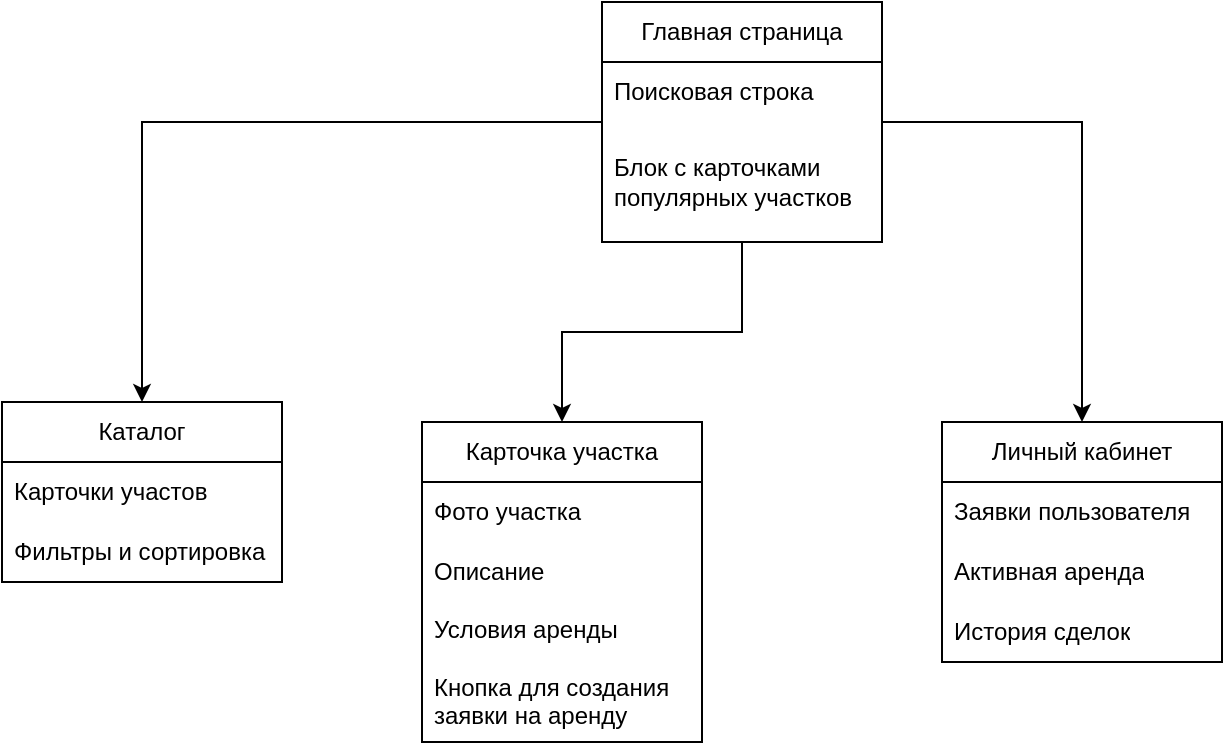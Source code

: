 <mxfile version="27.0.6">
  <diagram name="Страница — 1" id="3O5nryH7x-LBSN93wRXg">
    <mxGraphModel dx="642" dy="1062" grid="1" gridSize="10" guides="1" tooltips="1" connect="1" arrows="1" fold="1" page="1" pageScale="1" pageWidth="827" pageHeight="1169" math="0" shadow="0">
      <root>
        <mxCell id="0" />
        <mxCell id="1" parent="0" />
        <mxCell id="cQ1q_i0wHlKX6bR0iJHS-21" style="edgeStyle=orthogonalEdgeStyle;rounded=0;orthogonalLoop=1;jettySize=auto;html=1;entryX=0.5;entryY=0;entryDx=0;entryDy=0;" edge="1" parent="1" source="cQ1q_i0wHlKX6bR0iJHS-4" target="cQ1q_i0wHlKX6bR0iJHS-8">
          <mxGeometry relative="1" as="geometry" />
        </mxCell>
        <mxCell id="cQ1q_i0wHlKX6bR0iJHS-22" style="edgeStyle=orthogonalEdgeStyle;rounded=0;orthogonalLoop=1;jettySize=auto;html=1;entryX=0.5;entryY=0;entryDx=0;entryDy=0;" edge="1" parent="1" source="cQ1q_i0wHlKX6bR0iJHS-4" target="cQ1q_i0wHlKX6bR0iJHS-12">
          <mxGeometry relative="1" as="geometry" />
        </mxCell>
        <mxCell id="cQ1q_i0wHlKX6bR0iJHS-23" style="edgeStyle=orthogonalEdgeStyle;rounded=0;orthogonalLoop=1;jettySize=auto;html=1;" edge="1" parent="1" source="cQ1q_i0wHlKX6bR0iJHS-4" target="cQ1q_i0wHlKX6bR0iJHS-16">
          <mxGeometry relative="1" as="geometry" />
        </mxCell>
        <mxCell id="cQ1q_i0wHlKX6bR0iJHS-4" value="Главная страница" style="swimlane;fontStyle=0;childLayout=stackLayout;horizontal=1;startSize=30;horizontalStack=0;resizeParent=1;resizeParentMax=0;resizeLast=0;collapsible=1;marginBottom=0;whiteSpace=wrap;html=1;" vertex="1" parent="1">
          <mxGeometry x="330" y="110" width="140" height="120" as="geometry">
            <mxRectangle x="60" y="320" width="140" height="30" as="alternateBounds" />
          </mxGeometry>
        </mxCell>
        <mxCell id="cQ1q_i0wHlKX6bR0iJHS-5" value="Поисковая строка" style="text;strokeColor=none;fillColor=none;align=left;verticalAlign=middle;spacingLeft=4;spacingRight=4;overflow=hidden;points=[[0,0.5],[1,0.5]];portConstraint=eastwest;rotatable=0;whiteSpace=wrap;html=1;" vertex="1" parent="cQ1q_i0wHlKX6bR0iJHS-4">
          <mxGeometry y="30" width="140" height="30" as="geometry" />
        </mxCell>
        <mxCell id="cQ1q_i0wHlKX6bR0iJHS-6" value="Блок с карточками популярных участков" style="text;strokeColor=none;fillColor=none;align=left;verticalAlign=middle;spacingLeft=4;spacingRight=4;overflow=hidden;points=[[0,0.5],[1,0.5]];portConstraint=eastwest;rotatable=0;whiteSpace=wrap;html=1;" vertex="1" parent="cQ1q_i0wHlKX6bR0iJHS-4">
          <mxGeometry y="60" width="140" height="60" as="geometry" />
        </mxCell>
        <mxCell id="cQ1q_i0wHlKX6bR0iJHS-8" value="Каталог" style="swimlane;fontStyle=0;childLayout=stackLayout;horizontal=1;startSize=30;horizontalStack=0;resizeParent=1;resizeParentMax=0;resizeLast=0;collapsible=1;marginBottom=0;whiteSpace=wrap;html=1;" vertex="1" parent="1">
          <mxGeometry x="30" y="310" width="140" height="90" as="geometry" />
        </mxCell>
        <mxCell id="cQ1q_i0wHlKX6bR0iJHS-9" value="Карточки участов" style="text;strokeColor=none;fillColor=none;align=left;verticalAlign=middle;spacingLeft=4;spacingRight=4;overflow=hidden;points=[[0,0.5],[1,0.5]];portConstraint=eastwest;rotatable=0;whiteSpace=wrap;html=1;" vertex="1" parent="cQ1q_i0wHlKX6bR0iJHS-8">
          <mxGeometry y="30" width="140" height="30" as="geometry" />
        </mxCell>
        <mxCell id="cQ1q_i0wHlKX6bR0iJHS-10" value="Фильтры и сортировка" style="text;strokeColor=none;fillColor=none;align=left;verticalAlign=middle;spacingLeft=4;spacingRight=4;overflow=hidden;points=[[0,0.5],[1,0.5]];portConstraint=eastwest;rotatable=0;whiteSpace=wrap;html=1;" vertex="1" parent="cQ1q_i0wHlKX6bR0iJHS-8">
          <mxGeometry y="60" width="140" height="30" as="geometry" />
        </mxCell>
        <mxCell id="cQ1q_i0wHlKX6bR0iJHS-12" value="Карточка участка" style="swimlane;fontStyle=0;childLayout=stackLayout;horizontal=1;startSize=30;horizontalStack=0;resizeParent=1;resizeParentMax=0;resizeLast=0;collapsible=1;marginBottom=0;whiteSpace=wrap;html=1;" vertex="1" parent="1">
          <mxGeometry x="240" y="320" width="140" height="160" as="geometry" />
        </mxCell>
        <mxCell id="cQ1q_i0wHlKX6bR0iJHS-13" value="Фото участка" style="text;strokeColor=none;fillColor=none;align=left;verticalAlign=middle;spacingLeft=4;spacingRight=4;overflow=hidden;points=[[0,0.5],[1,0.5]];portConstraint=eastwest;rotatable=0;whiteSpace=wrap;html=1;" vertex="1" parent="cQ1q_i0wHlKX6bR0iJHS-12">
          <mxGeometry y="30" width="140" height="30" as="geometry" />
        </mxCell>
        <mxCell id="cQ1q_i0wHlKX6bR0iJHS-14" value="Описание" style="text;strokeColor=none;fillColor=none;align=left;verticalAlign=middle;spacingLeft=4;spacingRight=4;overflow=hidden;points=[[0,0.5],[1,0.5]];portConstraint=eastwest;rotatable=0;whiteSpace=wrap;html=1;" vertex="1" parent="cQ1q_i0wHlKX6bR0iJHS-12">
          <mxGeometry y="60" width="140" height="30" as="geometry" />
        </mxCell>
        <mxCell id="cQ1q_i0wHlKX6bR0iJHS-15" value="&lt;div&gt;Условия аренды&lt;/div&gt;&lt;div&gt;&lt;br&gt;&lt;/div&gt;&lt;div&gt;Кнопка для создания заявки на аренду&lt;/div&gt;" style="text;strokeColor=none;fillColor=none;align=left;verticalAlign=middle;spacingLeft=4;spacingRight=4;overflow=hidden;points=[[0,0.5],[1,0.5]];portConstraint=eastwest;rotatable=0;whiteSpace=wrap;html=1;" vertex="1" parent="cQ1q_i0wHlKX6bR0iJHS-12">
          <mxGeometry y="90" width="140" height="70" as="geometry" />
        </mxCell>
        <mxCell id="cQ1q_i0wHlKX6bR0iJHS-16" value="Личный кабинет" style="swimlane;fontStyle=0;childLayout=stackLayout;horizontal=1;startSize=30;horizontalStack=0;resizeParent=1;resizeParentMax=0;resizeLast=0;collapsible=1;marginBottom=0;whiteSpace=wrap;html=1;" vertex="1" parent="1">
          <mxGeometry x="500" y="320" width="140" height="120" as="geometry" />
        </mxCell>
        <mxCell id="cQ1q_i0wHlKX6bR0iJHS-17" value="Заявки пользователя" style="text;strokeColor=none;fillColor=none;align=left;verticalAlign=middle;spacingLeft=4;spacingRight=4;overflow=hidden;points=[[0,0.5],[1,0.5]];portConstraint=eastwest;rotatable=0;whiteSpace=wrap;html=1;" vertex="1" parent="cQ1q_i0wHlKX6bR0iJHS-16">
          <mxGeometry y="30" width="140" height="30" as="geometry" />
        </mxCell>
        <mxCell id="cQ1q_i0wHlKX6bR0iJHS-18" value="Активная аренда" style="text;strokeColor=none;fillColor=none;align=left;verticalAlign=middle;spacingLeft=4;spacingRight=4;overflow=hidden;points=[[0,0.5],[1,0.5]];portConstraint=eastwest;rotatable=0;whiteSpace=wrap;html=1;" vertex="1" parent="cQ1q_i0wHlKX6bR0iJHS-16">
          <mxGeometry y="60" width="140" height="30" as="geometry" />
        </mxCell>
        <mxCell id="cQ1q_i0wHlKX6bR0iJHS-19" value="История сделок" style="text;strokeColor=none;fillColor=none;align=left;verticalAlign=middle;spacingLeft=4;spacingRight=4;overflow=hidden;points=[[0,0.5],[1,0.5]];portConstraint=eastwest;rotatable=0;whiteSpace=wrap;html=1;" vertex="1" parent="cQ1q_i0wHlKX6bR0iJHS-16">
          <mxGeometry y="90" width="140" height="30" as="geometry" />
        </mxCell>
      </root>
    </mxGraphModel>
  </diagram>
</mxfile>
